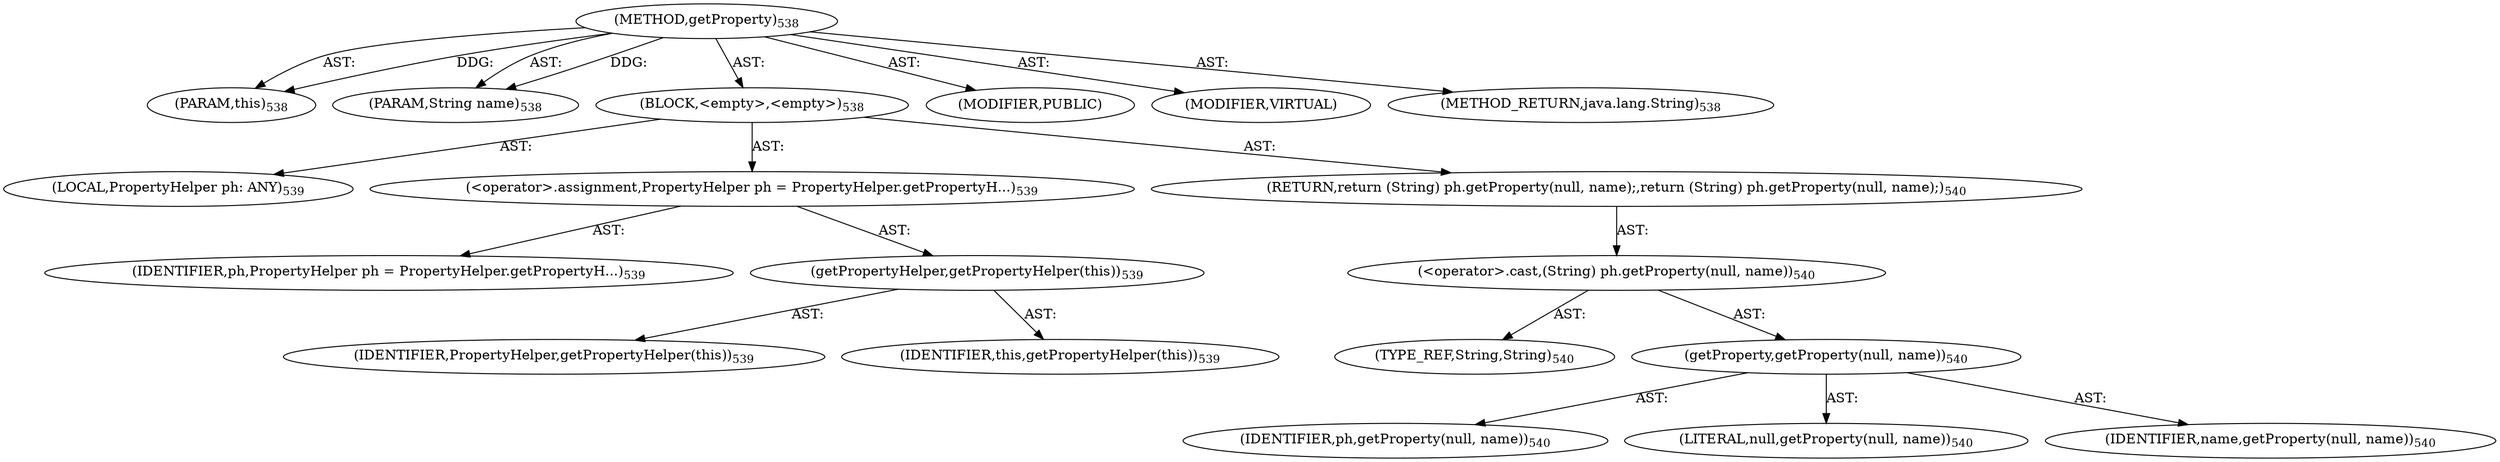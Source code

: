 digraph "getProperty" {  
"111669149720" [label = <(METHOD,getProperty)<SUB>538</SUB>> ]
"115964117009" [label = <(PARAM,this)<SUB>538</SUB>> ]
"115964117092" [label = <(PARAM,String name)<SUB>538</SUB>> ]
"25769803804" [label = <(BLOCK,&lt;empty&gt;,&lt;empty&gt;)<SUB>538</SUB>> ]
"94489280519" [label = <(LOCAL,PropertyHelper ph: ANY)<SUB>539</SUB>> ]
"30064771198" [label = <(&lt;operator&gt;.assignment,PropertyHelper ph = PropertyHelper.getPropertyH...)<SUB>539</SUB>> ]
"68719476929" [label = <(IDENTIFIER,ph,PropertyHelper ph = PropertyHelper.getPropertyH...)<SUB>539</SUB>> ]
"30064771199" [label = <(getPropertyHelper,getPropertyHelper(this))<SUB>539</SUB>> ]
"68719476930" [label = <(IDENTIFIER,PropertyHelper,getPropertyHelper(this))<SUB>539</SUB>> ]
"68719476758" [label = <(IDENTIFIER,this,getPropertyHelper(this))<SUB>539</SUB>> ]
"146028888071" [label = <(RETURN,return (String) ph.getProperty(null, name);,return (String) ph.getProperty(null, name);)<SUB>540</SUB>> ]
"30064771200" [label = <(&lt;operator&gt;.cast,(String) ph.getProperty(null, name))<SUB>540</SUB>> ]
"180388626436" [label = <(TYPE_REF,String,String)<SUB>540</SUB>> ]
"30064771201" [label = <(getProperty,getProperty(null, name))<SUB>540</SUB>> ]
"68719476931" [label = <(IDENTIFIER,ph,getProperty(null, name))<SUB>540</SUB>> ]
"90194313231" [label = <(LITERAL,null,getProperty(null, name))<SUB>540</SUB>> ]
"68719476932" [label = <(IDENTIFIER,name,getProperty(null, name))<SUB>540</SUB>> ]
"133143986271" [label = <(MODIFIER,PUBLIC)> ]
"133143986272" [label = <(MODIFIER,VIRTUAL)> ]
"128849018904" [label = <(METHOD_RETURN,java.lang.String)<SUB>538</SUB>> ]
  "111669149720" -> "115964117009"  [ label = "AST: "] 
  "111669149720" -> "115964117092"  [ label = "AST: "] 
  "111669149720" -> "25769803804"  [ label = "AST: "] 
  "111669149720" -> "133143986271"  [ label = "AST: "] 
  "111669149720" -> "133143986272"  [ label = "AST: "] 
  "111669149720" -> "128849018904"  [ label = "AST: "] 
  "25769803804" -> "94489280519"  [ label = "AST: "] 
  "25769803804" -> "30064771198"  [ label = "AST: "] 
  "25769803804" -> "146028888071"  [ label = "AST: "] 
  "30064771198" -> "68719476929"  [ label = "AST: "] 
  "30064771198" -> "30064771199"  [ label = "AST: "] 
  "30064771199" -> "68719476930"  [ label = "AST: "] 
  "30064771199" -> "68719476758"  [ label = "AST: "] 
  "146028888071" -> "30064771200"  [ label = "AST: "] 
  "30064771200" -> "180388626436"  [ label = "AST: "] 
  "30064771200" -> "30064771201"  [ label = "AST: "] 
  "30064771201" -> "68719476931"  [ label = "AST: "] 
  "30064771201" -> "90194313231"  [ label = "AST: "] 
  "30064771201" -> "68719476932"  [ label = "AST: "] 
  "111669149720" -> "115964117009"  [ label = "DDG: "] 
  "111669149720" -> "115964117092"  [ label = "DDG: "] 
}
